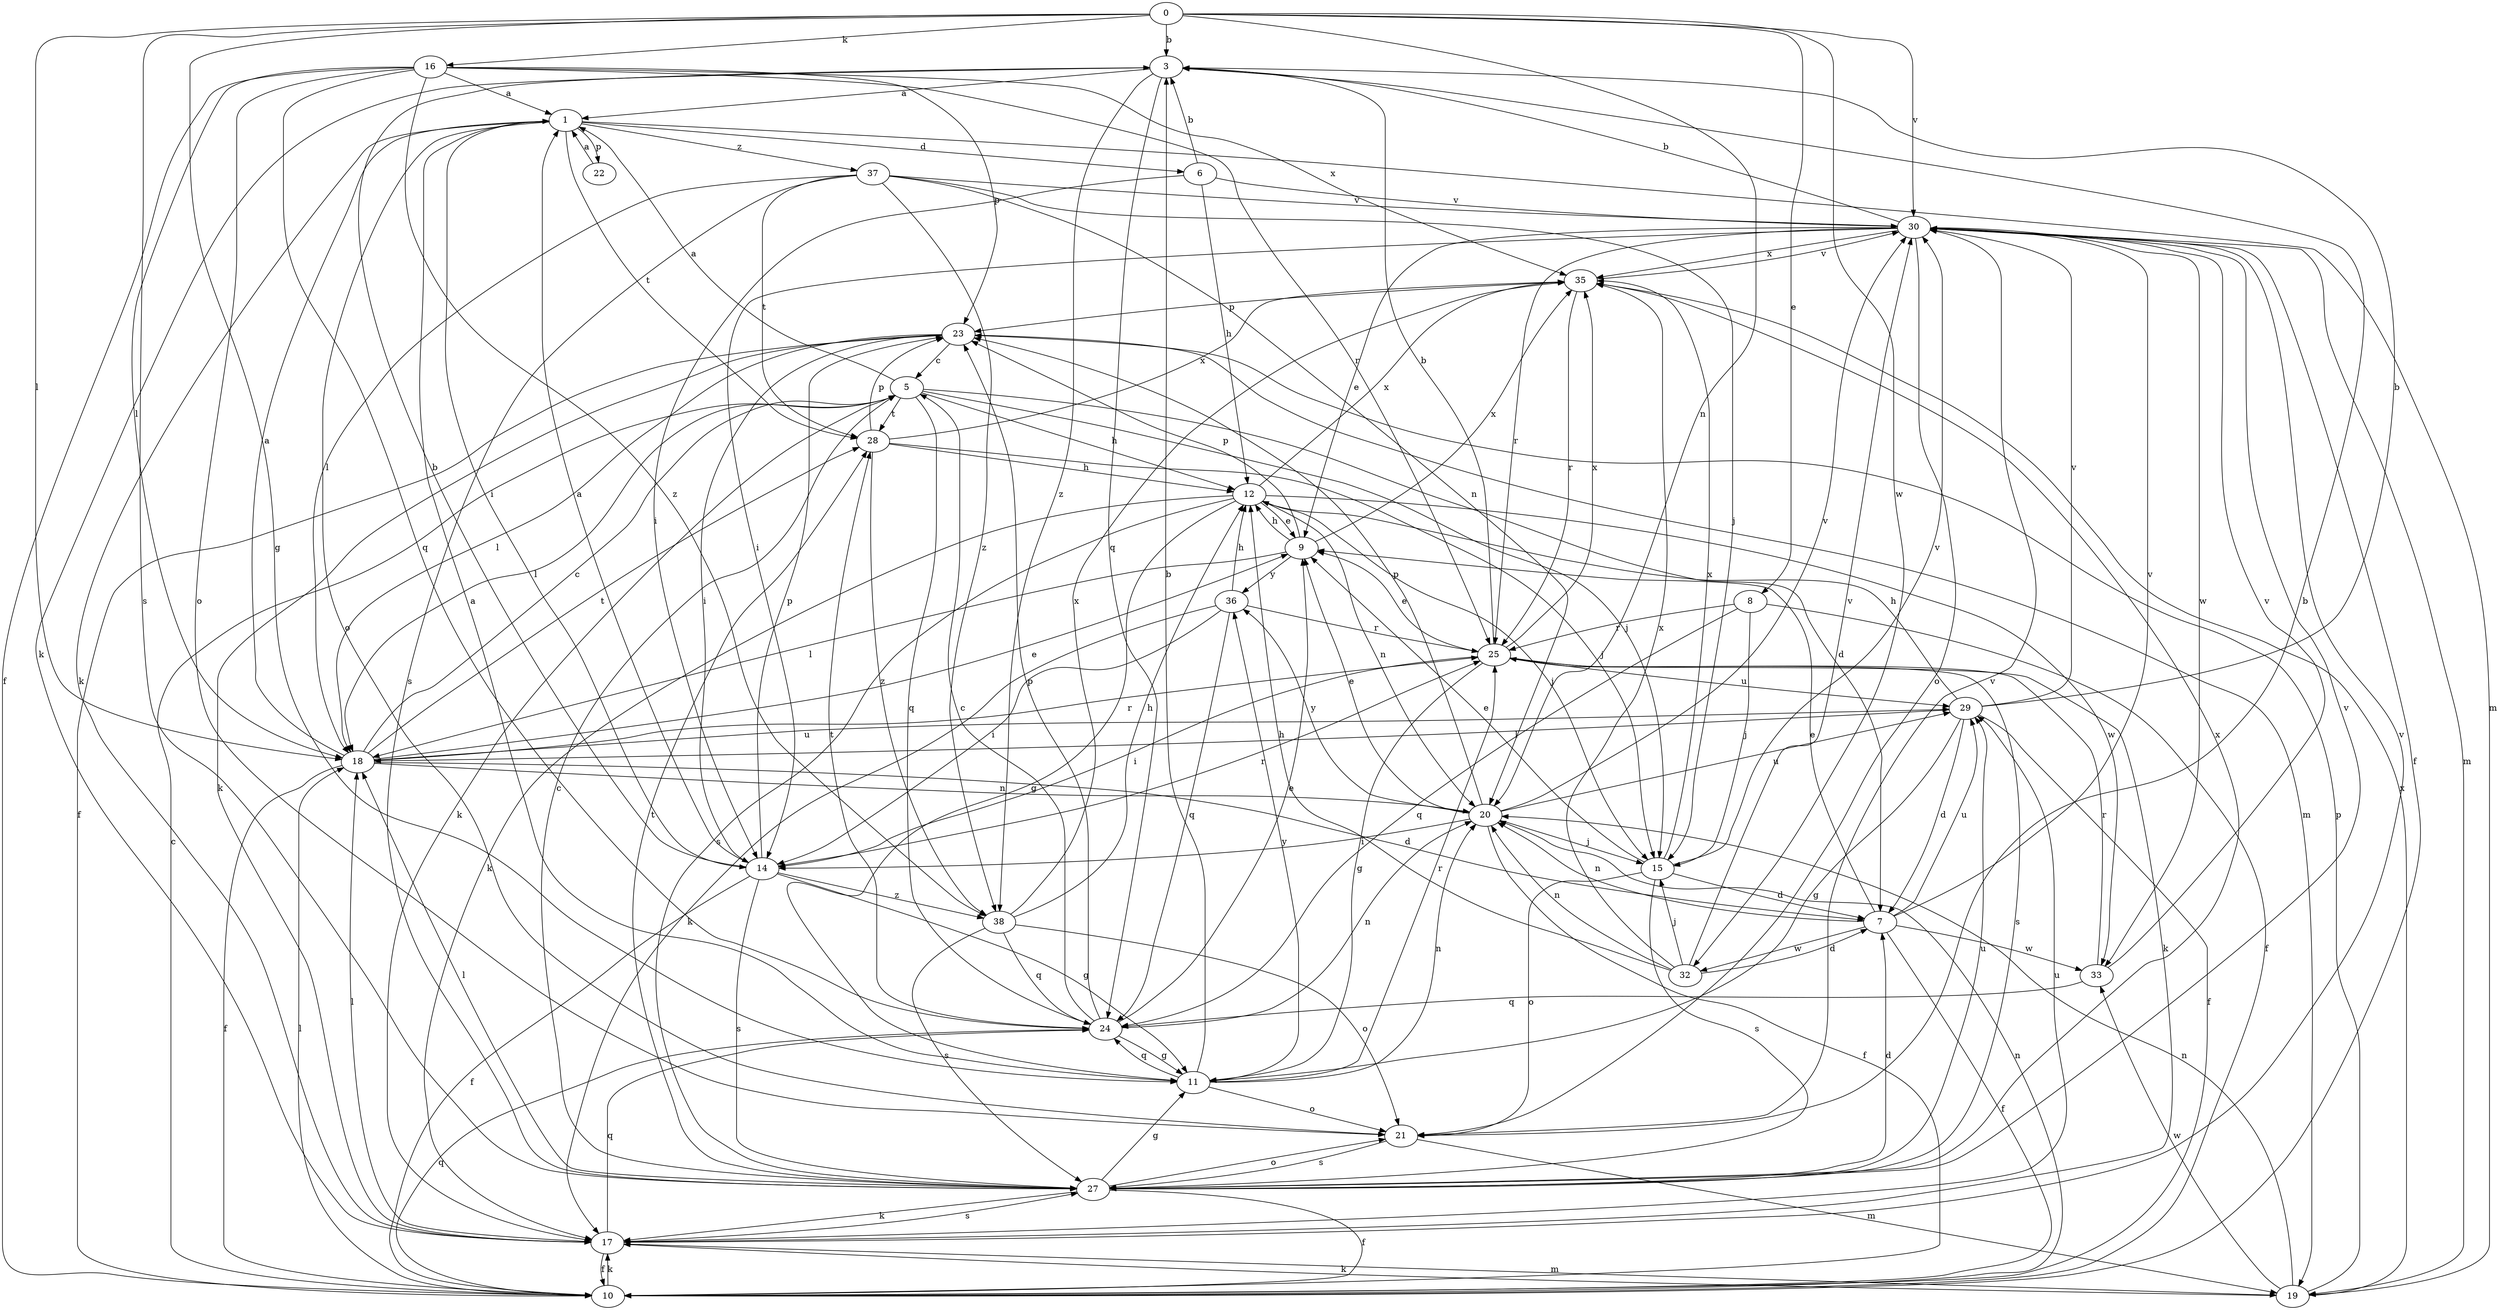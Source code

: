 strict digraph  {
0;
1;
3;
5;
6;
7;
8;
9;
10;
11;
12;
14;
15;
16;
17;
18;
19;
20;
21;
22;
23;
24;
25;
27;
28;
29;
30;
32;
33;
35;
36;
37;
38;
0 -> 3  [label=b];
0 -> 8  [label=e];
0 -> 11  [label=g];
0 -> 16  [label=k];
0 -> 18  [label=l];
0 -> 20  [label=n];
0 -> 27  [label=s];
0 -> 30  [label=v];
0 -> 32  [label=w];
1 -> 6  [label=d];
1 -> 14  [label=i];
1 -> 17  [label=k];
1 -> 19  [label=m];
1 -> 21  [label=o];
1 -> 22  [label=p];
1 -> 28  [label=t];
1 -> 37  [label=z];
3 -> 1  [label=a];
3 -> 17  [label=k];
3 -> 24  [label=q];
3 -> 38  [label=z];
5 -> 1  [label=a];
5 -> 7  [label=d];
5 -> 12  [label=h];
5 -> 15  [label=j];
5 -> 17  [label=k];
5 -> 18  [label=l];
5 -> 24  [label=q];
5 -> 28  [label=t];
6 -> 3  [label=b];
6 -> 12  [label=h];
6 -> 14  [label=i];
6 -> 30  [label=v];
7 -> 9  [label=e];
7 -> 10  [label=f];
7 -> 20  [label=n];
7 -> 29  [label=u];
7 -> 30  [label=v];
7 -> 32  [label=w];
7 -> 33  [label=w];
8 -> 10  [label=f];
8 -> 15  [label=j];
8 -> 24  [label=q];
8 -> 25  [label=r];
9 -> 12  [label=h];
9 -> 18  [label=l];
9 -> 23  [label=p];
9 -> 35  [label=x];
9 -> 36  [label=y];
10 -> 5  [label=c];
10 -> 17  [label=k];
10 -> 18  [label=l];
10 -> 20  [label=n];
10 -> 24  [label=q];
11 -> 1  [label=a];
11 -> 3  [label=b];
11 -> 20  [label=n];
11 -> 21  [label=o];
11 -> 24  [label=q];
11 -> 25  [label=r];
11 -> 36  [label=y];
12 -> 9  [label=e];
12 -> 11  [label=g];
12 -> 15  [label=j];
12 -> 17  [label=k];
12 -> 20  [label=n];
12 -> 27  [label=s];
12 -> 33  [label=w];
12 -> 35  [label=x];
14 -> 1  [label=a];
14 -> 3  [label=b];
14 -> 10  [label=f];
14 -> 11  [label=g];
14 -> 23  [label=p];
14 -> 25  [label=r];
14 -> 27  [label=s];
14 -> 38  [label=z];
15 -> 7  [label=d];
15 -> 9  [label=e];
15 -> 21  [label=o];
15 -> 27  [label=s];
15 -> 30  [label=v];
15 -> 35  [label=x];
16 -> 1  [label=a];
16 -> 10  [label=f];
16 -> 18  [label=l];
16 -> 21  [label=o];
16 -> 23  [label=p];
16 -> 24  [label=q];
16 -> 25  [label=r];
16 -> 35  [label=x];
16 -> 38  [label=z];
17 -> 10  [label=f];
17 -> 18  [label=l];
17 -> 19  [label=m];
17 -> 24  [label=q];
17 -> 27  [label=s];
17 -> 29  [label=u];
17 -> 30  [label=v];
18 -> 1  [label=a];
18 -> 5  [label=c];
18 -> 7  [label=d];
18 -> 9  [label=e];
18 -> 10  [label=f];
18 -> 20  [label=n];
18 -> 25  [label=r];
18 -> 28  [label=t];
18 -> 29  [label=u];
19 -> 17  [label=k];
19 -> 20  [label=n];
19 -> 23  [label=p];
19 -> 33  [label=w];
19 -> 35  [label=x];
20 -> 9  [label=e];
20 -> 10  [label=f];
20 -> 14  [label=i];
20 -> 15  [label=j];
20 -> 23  [label=p];
20 -> 29  [label=u];
20 -> 30  [label=v];
20 -> 36  [label=y];
21 -> 3  [label=b];
21 -> 19  [label=m];
21 -> 27  [label=s];
21 -> 30  [label=v];
22 -> 1  [label=a];
23 -> 5  [label=c];
23 -> 10  [label=f];
23 -> 14  [label=i];
23 -> 17  [label=k];
23 -> 18  [label=l];
23 -> 19  [label=m];
24 -> 5  [label=c];
24 -> 9  [label=e];
24 -> 11  [label=g];
24 -> 20  [label=n];
24 -> 23  [label=p];
24 -> 28  [label=t];
25 -> 3  [label=b];
25 -> 9  [label=e];
25 -> 11  [label=g];
25 -> 14  [label=i];
25 -> 17  [label=k];
25 -> 27  [label=s];
25 -> 29  [label=u];
25 -> 35  [label=x];
27 -> 5  [label=c];
27 -> 7  [label=d];
27 -> 10  [label=f];
27 -> 11  [label=g];
27 -> 17  [label=k];
27 -> 18  [label=l];
27 -> 21  [label=o];
27 -> 28  [label=t];
27 -> 29  [label=u];
27 -> 30  [label=v];
27 -> 35  [label=x];
28 -> 12  [label=h];
28 -> 15  [label=j];
28 -> 23  [label=p];
28 -> 35  [label=x];
28 -> 38  [label=z];
29 -> 3  [label=b];
29 -> 7  [label=d];
29 -> 10  [label=f];
29 -> 11  [label=g];
29 -> 12  [label=h];
29 -> 18  [label=l];
29 -> 30  [label=v];
30 -> 3  [label=b];
30 -> 9  [label=e];
30 -> 10  [label=f];
30 -> 14  [label=i];
30 -> 19  [label=m];
30 -> 21  [label=o];
30 -> 25  [label=r];
30 -> 33  [label=w];
30 -> 35  [label=x];
32 -> 7  [label=d];
32 -> 12  [label=h];
32 -> 15  [label=j];
32 -> 20  [label=n];
32 -> 30  [label=v];
32 -> 35  [label=x];
33 -> 24  [label=q];
33 -> 25  [label=r];
33 -> 30  [label=v];
35 -> 23  [label=p];
35 -> 25  [label=r];
35 -> 30  [label=v];
36 -> 12  [label=h];
36 -> 14  [label=i];
36 -> 17  [label=k];
36 -> 24  [label=q];
36 -> 25  [label=r];
37 -> 15  [label=j];
37 -> 18  [label=l];
37 -> 20  [label=n];
37 -> 27  [label=s];
37 -> 28  [label=t];
37 -> 30  [label=v];
37 -> 38  [label=z];
38 -> 12  [label=h];
38 -> 21  [label=o];
38 -> 24  [label=q];
38 -> 27  [label=s];
38 -> 35  [label=x];
}
